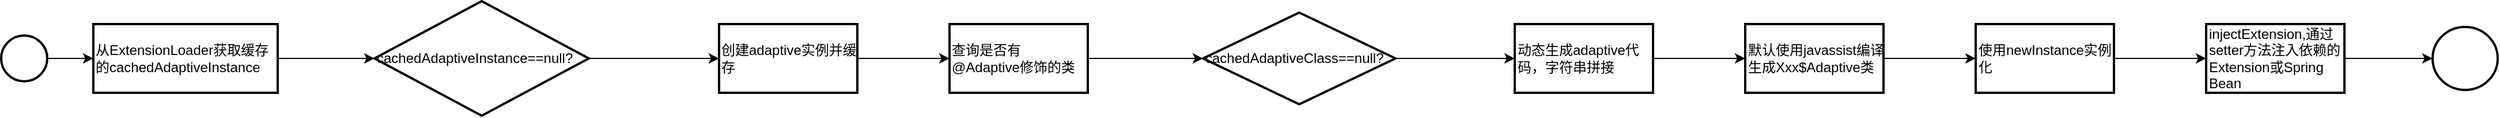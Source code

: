<mxfile version="14.0.1" type="github">
  <diagram id="vy1Q4Q4kaOn7qJITPUAI" name="Page-1">
    <mxGraphModel dx="1422" dy="794" grid="1" gridSize="10" guides="1" tooltips="1" connect="1" arrows="1" fold="1" page="1" pageScale="1" pageWidth="827" pageHeight="1169" math="0" shadow="0">
      <root>
        <mxCell id="0" />
        <mxCell id="1" parent="0" />
        <mxCell id="29u21Vm05w11vjW1gdwK-3" value="" style="edgeStyle=orthogonalEdgeStyle;rounded=0;orthogonalLoop=1;jettySize=auto;html=1;" edge="1" parent="1" source="29u21Vm05w11vjW1gdwK-1" target="29u21Vm05w11vjW1gdwK-2">
          <mxGeometry relative="1" as="geometry" />
        </mxCell>
        <mxCell id="29u21Vm05w11vjW1gdwK-1" value="" style="strokeWidth=2;html=1;shape=mxgraph.flowchart.start_2;whiteSpace=wrap;" vertex="1" parent="1">
          <mxGeometry x="90" y="300" width="40" height="40" as="geometry" />
        </mxCell>
        <mxCell id="29u21Vm05w11vjW1gdwK-5" value="" style="edgeStyle=orthogonalEdgeStyle;rounded=0;orthogonalLoop=1;jettySize=auto;html=1;" edge="1" parent="1" source="29u21Vm05w11vjW1gdwK-2" target="29u21Vm05w11vjW1gdwK-4">
          <mxGeometry relative="1" as="geometry" />
        </mxCell>
        <mxCell id="29u21Vm05w11vjW1gdwK-2" value="从ExtensionLoader获取缓存的cachedAdaptiveInstance" style="whiteSpace=wrap;html=1;strokeWidth=2;align=left;" vertex="1" parent="1">
          <mxGeometry x="170" y="290" width="160" height="60" as="geometry" />
        </mxCell>
        <mxCell id="29u21Vm05w11vjW1gdwK-7" value="" style="edgeStyle=orthogonalEdgeStyle;rounded=0;orthogonalLoop=1;jettySize=auto;html=1;" edge="1" parent="1" source="29u21Vm05w11vjW1gdwK-4" target="29u21Vm05w11vjW1gdwK-6">
          <mxGeometry relative="1" as="geometry" />
        </mxCell>
        <mxCell id="29u21Vm05w11vjW1gdwK-4" value="&lt;span&gt;cachedAdaptiveInstance==null?&lt;/span&gt;" style="rhombus;whiteSpace=wrap;html=1;align=left;strokeWidth=2;" vertex="1" parent="1">
          <mxGeometry x="414" y="270" width="186" height="100" as="geometry" />
        </mxCell>
        <mxCell id="29u21Vm05w11vjW1gdwK-9" value="" style="edgeStyle=orthogonalEdgeStyle;rounded=0;orthogonalLoop=1;jettySize=auto;html=1;" edge="1" parent="1" source="29u21Vm05w11vjW1gdwK-6" target="29u21Vm05w11vjW1gdwK-8">
          <mxGeometry relative="1" as="geometry" />
        </mxCell>
        <mxCell id="29u21Vm05w11vjW1gdwK-6" value="创建adaptive实例并缓存" style="whiteSpace=wrap;html=1;align=left;strokeWidth=2;" vertex="1" parent="1">
          <mxGeometry x="713" y="290" width="120" height="60" as="geometry" />
        </mxCell>
        <mxCell id="29u21Vm05w11vjW1gdwK-11" value="" style="edgeStyle=orthogonalEdgeStyle;rounded=0;orthogonalLoop=1;jettySize=auto;html=1;" edge="1" parent="1" source="29u21Vm05w11vjW1gdwK-8" target="29u21Vm05w11vjW1gdwK-10">
          <mxGeometry relative="1" as="geometry" />
        </mxCell>
        <mxCell id="29u21Vm05w11vjW1gdwK-8" value="查询是否有@Adaptive修饰的类" style="whiteSpace=wrap;html=1;align=left;strokeWidth=2;" vertex="1" parent="1">
          <mxGeometry x="913" y="290" width="120" height="60" as="geometry" />
        </mxCell>
        <mxCell id="29u21Vm05w11vjW1gdwK-13" value="" style="edgeStyle=orthogonalEdgeStyle;rounded=0;orthogonalLoop=1;jettySize=auto;html=1;" edge="1" parent="1" source="29u21Vm05w11vjW1gdwK-10" target="29u21Vm05w11vjW1gdwK-12">
          <mxGeometry relative="1" as="geometry" />
        </mxCell>
        <mxCell id="29u21Vm05w11vjW1gdwK-10" value="cachedAdaptiveClass==null?" style="rhombus;whiteSpace=wrap;html=1;align=left;strokeWidth=2;" vertex="1" parent="1">
          <mxGeometry x="1133" y="280" width="167" height="80" as="geometry" />
        </mxCell>
        <mxCell id="29u21Vm05w11vjW1gdwK-15" value="" style="edgeStyle=orthogonalEdgeStyle;rounded=0;orthogonalLoop=1;jettySize=auto;html=1;" edge="1" parent="1" source="29u21Vm05w11vjW1gdwK-12" target="29u21Vm05w11vjW1gdwK-14">
          <mxGeometry relative="1" as="geometry" />
        </mxCell>
        <mxCell id="29u21Vm05w11vjW1gdwK-12" value="动态生成adaptive代码，字符串拼接" style="whiteSpace=wrap;html=1;align=left;strokeWidth=2;" vertex="1" parent="1">
          <mxGeometry x="1403.5" y="290" width="120" height="60" as="geometry" />
        </mxCell>
        <mxCell id="29u21Vm05w11vjW1gdwK-17" value="" style="edgeStyle=orthogonalEdgeStyle;rounded=0;orthogonalLoop=1;jettySize=auto;html=1;" edge="1" parent="1" source="29u21Vm05w11vjW1gdwK-14" target="29u21Vm05w11vjW1gdwK-16">
          <mxGeometry relative="1" as="geometry" />
        </mxCell>
        <mxCell id="29u21Vm05w11vjW1gdwK-14" value="默认使用javassist编译生成Xxx$Adaptive类" style="whiteSpace=wrap;html=1;align=left;strokeWidth=2;" vertex="1" parent="1">
          <mxGeometry x="1603.5" y="290" width="120" height="60" as="geometry" />
        </mxCell>
        <mxCell id="29u21Vm05w11vjW1gdwK-19" value="" style="edgeStyle=orthogonalEdgeStyle;rounded=0;orthogonalLoop=1;jettySize=auto;html=1;" edge="1" parent="1" source="29u21Vm05w11vjW1gdwK-16" target="29u21Vm05w11vjW1gdwK-18">
          <mxGeometry relative="1" as="geometry" />
        </mxCell>
        <mxCell id="29u21Vm05w11vjW1gdwK-16" value="使用newInstance实例化" style="whiteSpace=wrap;html=1;align=left;strokeWidth=2;" vertex="1" parent="1">
          <mxGeometry x="1803.5" y="290" width="120" height="60" as="geometry" />
        </mxCell>
        <mxCell id="29u21Vm05w11vjW1gdwK-21" value="" style="edgeStyle=orthogonalEdgeStyle;rounded=0;orthogonalLoop=1;jettySize=auto;html=1;" edge="1" parent="1" source="29u21Vm05w11vjW1gdwK-18" target="29u21Vm05w11vjW1gdwK-20">
          <mxGeometry relative="1" as="geometry" />
        </mxCell>
        <mxCell id="29u21Vm05w11vjW1gdwK-18" value="injectExtension,通过setter方法注入依赖的Extension或Spring Bean" style="whiteSpace=wrap;html=1;align=left;strokeWidth=2;" vertex="1" parent="1">
          <mxGeometry x="2003.5" y="290" width="120" height="60" as="geometry" />
        </mxCell>
        <mxCell id="29u21Vm05w11vjW1gdwK-20" value="" style="ellipse;whiteSpace=wrap;html=1;align=left;strokeWidth=2;" vertex="1" parent="1">
          <mxGeometry x="2200" y="292.5" width="56.5" height="55" as="geometry" />
        </mxCell>
      </root>
    </mxGraphModel>
  </diagram>
</mxfile>
